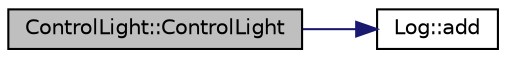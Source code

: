 digraph "ControlLight::ControlLight"
{
 // LATEX_PDF_SIZE
  edge [fontname="Helvetica",fontsize="10",labelfontname="Helvetica",labelfontsize="10"];
  node [fontname="Helvetica",fontsize="10",shape=record];
  rankdir="LR";
  Node1 [label="ControlLight::ControlLight",height=0.2,width=0.4,color="black", fillcolor="grey75", style="filled", fontcolor="black",tooltip=" "];
  Node1 -> Node2 [color="midnightblue",fontsize="10",style="solid",fontname="Helvetica"];
  Node2 [label="Log::add",height=0.2,width=0.4,color="black", fillcolor="white", style="filled",URL="$class_log.html#acc5c973fe799d6371328575598e3ce44",tooltip=" "];
}
